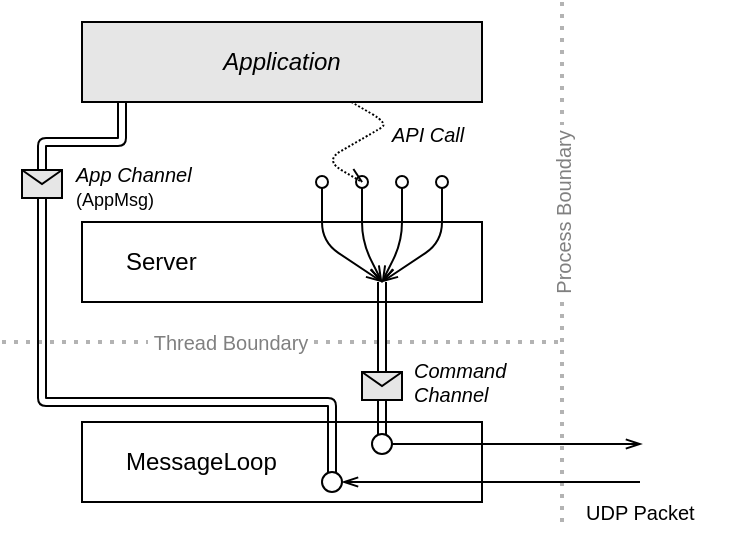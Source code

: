 <mxfile version="16.5.1" type="device" pages="4"><diagram id="irvKFUBijOXSwUZh6Zc5" name="Server Structure"><mxGraphModel dx="1104" dy="1024" grid="1" gridSize="10" guides="1" tooltips="1" connect="1" arrows="1" fold="1" page="1" pageScale="1" pageWidth="827" pageHeight="1169" math="1" shadow="0"><root><mxCell id="0"/><mxCell id="1" parent="0"/><mxCell id="Zm5GABwml3e3WPS2CJO_-26" value="&amp;nbsp;Process Boundary&amp;nbsp;" style="endArrow=none;dashed=1;html=1;dashPattern=1 2;strokeWidth=2;rounded=1;fontSize=10;strokeColor=#B3B3B3;fontColor=#808080;horizontal=0;" edge="1" parent="1"><mxGeometry x="-0.188" width="50" height="50" relative="1" as="geometry"><mxPoint x="320" y="30" as="sourcePoint"/><mxPoint x="320" y="290" as="targetPoint"/><mxPoint as="offset"/></mxGeometry></mxCell><mxCell id="Zm5GABwml3e3WPS2CJO_-21" value="&amp;nbsp;Thread Boundary&amp;nbsp;" style="endArrow=none;dashed=1;html=1;dashPattern=1 2;strokeWidth=2;rounded=1;fontSize=10;strokeColor=#B3B3B3;fontColor=#808080;" edge="1" parent="1"><mxGeometry x="-0.188" width="50" height="50" relative="1" as="geometry"><mxPoint x="40" y="200" as="sourcePoint"/><mxPoint x="320" y="200" as="targetPoint"/><mxPoint as="offset"/></mxGeometry></mxCell><mxCell id="Zm5GABwml3e3WPS2CJO_-27" style="edgeStyle=isometricEdgeStyle;rounded=1;orthogonalLoop=1;jettySize=auto;html=1;fontSize=10;fontColor=#808080;startArrow=none;startFill=0;endArrow=openAsync;endFill=0;strokeColor=#000000;elbow=vertical;dashed=1;dashPattern=1 1;" edge="1" parent="1" source="Zm5GABwml3e3WPS2CJO_-2"><mxGeometry relative="1" as="geometry"><mxPoint x="220" y="120" as="targetPoint"/><Array as="points"><mxPoint x="226" y="95"/></Array></mxGeometry></mxCell><mxCell id="Zm5GABwml3e3WPS2CJO_-2" value="Application" style="rounded=0;whiteSpace=wrap;html=1;fontStyle=2;fillColor=#E6E6E6;" vertex="1" parent="1"><mxGeometry x="80" y="40" width="200" height="40" as="geometry"/></mxCell><mxCell id="Zm5GABwml3e3WPS2CJO_-3" value="" style="rounded=0;whiteSpace=wrap;html=1;fontStyle=0;" vertex="1" parent="1"><mxGeometry x="80" y="140" width="200" height="40" as="geometry"/></mxCell><mxCell id="Zm5GABwml3e3WPS2CJO_-4" value="" style="rounded=0;whiteSpace=wrap;html=1;fontStyle=0;" vertex="1" parent="1"><mxGeometry x="80" y="240" width="200" height="40" as="geometry"/></mxCell><mxCell id="Zm5GABwml3e3WPS2CJO_-8" value="" style="endArrow=openThin;html=1;rounded=1;startArrow=oval;startFill=0;endFill=0;" edge="1" parent="1"><mxGeometry width="50" height="50" relative="1" as="geometry"><mxPoint x="200" y="120" as="sourcePoint"/><mxPoint x="230" y="170" as="targetPoint"/><Array as="points"><mxPoint x="200" y="150"/></Array></mxGeometry></mxCell><mxCell id="Zm5GABwml3e3WPS2CJO_-9" value="Server" style="text;html=1;strokeColor=none;fillColor=none;align=left;verticalAlign=middle;whiteSpace=wrap;rounded=0;" vertex="1" parent="1"><mxGeometry x="100" y="140" width="60" height="40" as="geometry"/></mxCell><mxCell id="Zm5GABwml3e3WPS2CJO_-10" value="" style="endArrow=openThin;html=1;rounded=1;startArrow=oval;startFill=0;endFill=0;" edge="1" parent="1"><mxGeometry width="50" height="50" relative="1" as="geometry"><mxPoint x="220" y="120" as="sourcePoint"/><mxPoint x="230" y="170" as="targetPoint"/><Array as="points"><mxPoint x="220" y="150"/></Array></mxGeometry></mxCell><mxCell id="Zm5GABwml3e3WPS2CJO_-11" value="" style="endArrow=openThin;html=1;rounded=1;startArrow=oval;startFill=0;endFill=0;" edge="1" parent="1"><mxGeometry width="50" height="50" relative="1" as="geometry"><mxPoint x="240" y="120" as="sourcePoint"/><mxPoint x="230" y="170" as="targetPoint"/><Array as="points"><mxPoint x="240" y="150"/></Array></mxGeometry></mxCell><mxCell id="Zm5GABwml3e3WPS2CJO_-12" value="" style="endArrow=openThin;html=1;rounded=1;startArrow=oval;startFill=0;endFill=0;" edge="1" parent="1"><mxGeometry width="50" height="50" relative="1" as="geometry"><mxPoint x="260" y="120" as="sourcePoint"/><mxPoint x="230" y="170" as="targetPoint"/><Array as="points"><mxPoint x="260" y="150"/></Array></mxGeometry></mxCell><mxCell id="Zm5GABwml3e3WPS2CJO_-13" value="MessageLoop" style="text;html=1;strokeColor=none;fillColor=none;align=left;verticalAlign=middle;whiteSpace=wrap;rounded=0;" vertex="1" parent="1"><mxGeometry x="100" y="240" width="90" height="40" as="geometry"/></mxCell><mxCell id="Zm5GABwml3e3WPS2CJO_-14" value="Command&lt;br&gt;Channel" style="text;html=1;strokeColor=none;fillColor=none;align=left;verticalAlign=middle;whiteSpace=wrap;rounded=0;fontSize=10;fontStyle=2" vertex="1" parent="1"><mxGeometry x="244" y="210" width="56" height="20" as="geometry"/></mxCell><mxCell id="Zm5GABwml3e3WPS2CJO_-15" value="" style="endArrow=classic;html=1;rounded=1;fontSize=10;shape=link;entryX=0.75;entryY=0.25;entryDx=0;entryDy=0;entryPerimeter=0;" edge="1" parent="1" target="Zm5GABwml3e3WPS2CJO_-4"><mxGeometry relative="1" as="geometry"><mxPoint x="230" y="170" as="sourcePoint"/><mxPoint x="260" y="200" as="targetPoint"/></mxGeometry></mxCell><mxCell id="Zm5GABwml3e3WPS2CJO_-16" value="" style="shape=message;html=1;outlineConnect=0;fontSize=10;fillColor=#E6E6E6;" vertex="1" parent="Zm5GABwml3e3WPS2CJO_-15"><mxGeometry width="20" height="14" relative="1" as="geometry"><mxPoint x="-10" y="5" as="offset"/></mxGeometry></mxCell><mxCell id="Zm5GABwml3e3WPS2CJO_-18" style="edgeStyle=orthogonalEdgeStyle;rounded=1;orthogonalLoop=1;jettySize=auto;html=1;fontSize=10;startArrow=none;startFill=0;endArrow=openThin;endFill=0;" edge="1" parent="1" source="Zm5GABwml3e3WPS2CJO_-17"><mxGeometry relative="1" as="geometry"><mxPoint x="360" y="251" as="targetPoint"/></mxGeometry></mxCell><mxCell id="Zm5GABwml3e3WPS2CJO_-17" value="" style="ellipse;whiteSpace=wrap;html=1;fontSize=10;" vertex="1" parent="1"><mxGeometry x="225" y="246" width="10" height="10" as="geometry"/></mxCell><mxCell id="Zm5GABwml3e3WPS2CJO_-19" style="rounded=1;orthogonalLoop=1;jettySize=auto;html=1;fontSize=10;startArrow=none;startFill=0;endArrow=openThin;endFill=0;entryX=1;entryY=0.5;entryDx=0;entryDy=0;" edge="1" parent="1" target="Zm5GABwml3e3WPS2CJO_-20"><mxGeometry relative="1" as="geometry"><mxPoint x="300" y="270" as="targetPoint"/><mxPoint x="359" y="270" as="sourcePoint"/></mxGeometry></mxCell><mxCell id="Zm5GABwml3e3WPS2CJO_-20" value="" style="ellipse;whiteSpace=wrap;html=1;fontSize=10;" vertex="1" parent="1"><mxGeometry x="200" y="265" width="10" height="10" as="geometry"/></mxCell><mxCell id="Zm5GABwml3e3WPS2CJO_-23" value="" style="endArrow=classic;html=1;rounded=1;fontSize=10;shape=link;entryX=0.5;entryY=0;entryDx=0;entryDy=0;" edge="1" parent="1" target="Zm5GABwml3e3WPS2CJO_-20"><mxGeometry relative="1" as="geometry"><mxPoint x="100" y="80" as="sourcePoint"/><mxPoint x="240" y="260" as="targetPoint"/><Array as="points"><mxPoint x="100" y="100"/><mxPoint x="60" y="100"/><mxPoint x="60" y="230"/><mxPoint x="205" y="230"/></Array></mxGeometry></mxCell><mxCell id="Zm5GABwml3e3WPS2CJO_-24" value="" style="shape=message;html=1;outlineConnect=0;fontSize=10;fillColor=#E6E6E6;" vertex="1" parent="Zm5GABwml3e3WPS2CJO_-23"><mxGeometry width="20" height="14" relative="1" as="geometry"><mxPoint x="-10" y="-111" as="offset"/></mxGeometry></mxCell><mxCell id="Zm5GABwml3e3WPS2CJO_-25" value="App Channel&lt;br&gt;&lt;span style=&quot;font-style: normal&quot;&gt;&lt;font style=&quot;font-size: 9px&quot;&gt;(AppMsg)&lt;/font&gt;&lt;/span&gt;" style="text;html=1;strokeColor=none;fillColor=none;align=left;verticalAlign=middle;whiteSpace=wrap;rounded=0;fontSize=10;fontStyle=2" vertex="1" parent="1"><mxGeometry x="75" y="113" width="70" height="17" as="geometry"/></mxCell><mxCell id="Zm5GABwml3e3WPS2CJO_-30" value="API Call" style="text;html=1;strokeColor=none;fillColor=none;align=left;verticalAlign=middle;whiteSpace=wrap;rounded=0;fontSize=10;fontStyle=2" vertex="1" parent="1"><mxGeometry x="233" y="87" width="45" height="17" as="geometry"/></mxCell><mxCell id="Zm5GABwml3e3WPS2CJO_-31" value="UDP Packet" style="text;html=1;strokeColor=none;fillColor=none;align=left;verticalAlign=middle;whiteSpace=wrap;rounded=0;fontSize=10;" vertex="1" parent="1"><mxGeometry x="330" y="275" width="80" height="20" as="geometry"/></mxCell></root></mxGraphModel></diagram><diagram id="A7Kt-hapbCmzs1jr4Lsr" name="Reference Implementation"><mxGraphModel dx="1104" dy="1024" grid="1" gridSize="10" guides="1" tooltips="1" connect="1" arrows="1" fold="1" page="1" pageScale="1" pageWidth="827" pageHeight="1169" math="1" shadow="0"><root><mxCell id="V1gEvCcrZwAvlBAdnktJ-0"/><mxCell id="V1gEvCcrZwAvlBAdnktJ-1" parent="V1gEvCcrZwAvlBAdnktJ-0"/><mxCell id="V1gEvCcrZwAvlBAdnktJ-2" value="User" style="shape=umlActor;verticalLabelPosition=bottom;verticalAlign=top;html=1;outlineConnect=0;fontSize=12;" vertex="1" parent="V1gEvCcrZwAvlBAdnktJ-1"><mxGeometry x="50" y="150" width="30" height="60" as="geometry"/></mxCell><mxCell id="V1gEvCcrZwAvlBAdnktJ-5" value="KVS Event Loop" style="rounded=0;whiteSpace=wrap;html=1;fontSize=12;" vertex="1" parent="V1gEvCcrZwAvlBAdnktJ-1"><mxGeometry x="140" y="260" width="140" height="40" as="geometry"/></mxCell><mxCell id="V1gEvCcrZwAvlBAdnktJ-6" value="Input Loop" style="rounded=0;whiteSpace=wrap;html=1;fontFamily=Helvetica;fontSize=12;fontColor=default;strokeColor=default;fillColor=default;" vertex="1" parent="V1gEvCcrZwAvlBAdnktJ-1"><mxGeometry x="140" y="160" width="140" height="40" as="geometry"/></mxCell><mxCell id="V1gEvCcrZwAvlBAdnktJ-7" value="kademlia::Server" style="rounded=0;whiteSpace=wrap;html=1;fontFamily=Helvetica;fontSize=12;fontColor=#333333;strokeColor=#666666;fillColor=#f5f5f5;horizontal=0;" vertex="1" parent="V1gEvCcrZwAvlBAdnktJ-1"><mxGeometry x="330" y="160" width="40" height="140" as="geometry"/></mxCell><mxCell id="V1gEvCcrZwAvlBAdnktJ-8" value="" style="html=1;rounded=1;fontFamily=Helvetica;fontSize=12;fontColor=default;startArrow=none;startFill=0;endArrow=openThin;endFill=0;strokeColor=#666666;strokeWidth=3;" edge="1" parent="V1gEvCcrZwAvlBAdnktJ-1"><mxGeometry width="100" relative="1" as="geometry"><mxPoint x="340" y="280" as="sourcePoint"/><mxPoint x="261" y="281" as="targetPoint"/></mxGeometry></mxCell><mxCell id="V1gEvCcrZwAvlBAdnktJ-10" value="AppMsg" style="text;html=1;strokeColor=none;fillColor=none;align=center;verticalAlign=middle;whiteSpace=wrap;rounded=0;fontFamily=Helvetica;fontSize=10;fontColor=default;fontStyle=2" vertex="1" parent="V1gEvCcrZwAvlBAdnktJ-1"><mxGeometry x="280" y="280" width="50" height="20" as="geometry"/></mxCell><mxCell id="V1gEvCcrZwAvlBAdnktJ-11" value="" style="endArrow=open;html=1;rounded=1;fontFamily=Helvetica;fontSize=10;fontColor=default;strokeColor=#000000;strokeWidth=1;endFill=0;exitX=1;exitY=0.5;exitDx=0;exitDy=0;" edge="1" parent="V1gEvCcrZwAvlBAdnktJ-1" source="V1gEvCcrZwAvlBAdnktJ-6"><mxGeometry width="50" height="50" relative="1" as="geometry"><mxPoint x="390" y="550" as="sourcePoint"/><mxPoint x="330" y="180" as="targetPoint"/></mxGeometry></mxCell><mxCell id="V1gEvCcrZwAvlBAdnktJ-12" value="API Call" style="text;html=1;strokeColor=none;fillColor=none;align=center;verticalAlign=middle;whiteSpace=wrap;rounded=0;fontFamily=Helvetica;fontSize=10;fontColor=default;fontStyle=2" vertex="1" parent="V1gEvCcrZwAvlBAdnktJ-1"><mxGeometry x="280" y="180" width="50" height="20" as="geometry"/></mxCell><mxCell id="V1gEvCcrZwAvlBAdnktJ-13" value="" style="endArrow=classic;html=1;rounded=1;fontFamily=Helvetica;fontSize=10;fontColor=default;strokeColor=#000000;strokeWidth=1;exitX=1;exitY=0.667;exitDx=0;exitDy=0;exitPerimeter=0;" edge="1" parent="V1gEvCcrZwAvlBAdnktJ-1" source="V1gEvCcrZwAvlBAdnktJ-7"><mxGeometry width="50" height="50" relative="1" as="geometry"><mxPoint x="390" y="550" as="sourcePoint"/><mxPoint x="450" y="253" as="targetPoint"/></mxGeometry></mxCell><mxCell id="V1gEvCcrZwAvlBAdnktJ-14" value="" style="endArrow=classic;html=1;rounded=1;fontFamily=Helvetica;fontSize=10;fontColor=default;strokeColor=#000000;strokeWidth=1;entryX=1;entryY=0.75;entryDx=0;entryDy=0;" edge="1" parent="V1gEvCcrZwAvlBAdnktJ-1" target="V1gEvCcrZwAvlBAdnktJ-7"><mxGeometry width="50" height="50" relative="1" as="geometry"><mxPoint x="450" y="265" as="sourcePoint"/><mxPoint x="430" y="250" as="targetPoint"/></mxGeometry></mxCell><mxCell id="V1gEvCcrZwAvlBAdnktJ-15" value="Message&lt;br&gt;(UDP Packet)" style="text;html=1;strokeColor=none;fillColor=none;align=center;verticalAlign=middle;whiteSpace=wrap;rounded=0;fontFamily=Helvetica;fontSize=10;fontColor=default;" vertex="1" parent="V1gEvCcrZwAvlBAdnktJ-1"><mxGeometry x="370" y="220" width="70" height="30" as="geometry"/></mxCell><mxCell id="V1gEvCcrZwAvlBAdnktJ-16" value="" style="html=1;rounded=1;fontFamily=Helvetica;fontSize=12;fontColor=default;startArrow=none;startFill=0;endArrow=openThin;endFill=0;strokeColor=#666666;strokeWidth=3;" edge="1" parent="V1gEvCcrZwAvlBAdnktJ-1"><mxGeometry width="100" relative="1" as="geometry"><mxPoint x="155" y="270" as="sourcePoint"/><mxPoint x="154" y="184" as="targetPoint"/></mxGeometry></mxCell><mxCell id="V1gEvCcrZwAvlBAdnktJ-17" value="" style="html=1;rounded=1;fontFamily=Helvetica;fontSize=12;fontColor=default;startArrow=none;startFill=0;endArrow=openThin;endFill=0;strokeColor=#666666;strokeWidth=3;" edge="1" parent="V1gEvCcrZwAvlBAdnktJ-1"><mxGeometry width="100" relative="1" as="geometry"><mxPoint x="168" y="269" as="sourcePoint"/><mxPoint x="168" y="184" as="targetPoint"/></mxGeometry></mxCell><mxCell id="V1gEvCcrZwAvlBAdnktJ-18" value="get/put callback" style="text;html=1;strokeColor=none;fillColor=none;align=center;verticalAlign=middle;whiteSpace=wrap;rounded=0;fontFamily=Helvetica;fontSize=10;fontColor=default;fontStyle=0;horizontal=0;" vertex="1" parent="V1gEvCcrZwAvlBAdnktJ-1"><mxGeometry x="170" y="205" width="30" height="50" as="geometry"/></mxCell><mxCell id="V1gEvCcrZwAvlBAdnktJ-19" value="" style="endArrow=classic;html=1;rounded=1;fontFamily=Helvetica;fontSize=10;fontColor=default;strokeColor=#000000;strokeWidth=1;entryX=0;entryY=0.5;entryDx=0;entryDy=0;" edge="1" parent="V1gEvCcrZwAvlBAdnktJ-1" target="V1gEvCcrZwAvlBAdnktJ-6"><mxGeometry width="50" height="50" relative="1" as="geometry"><mxPoint x="90" y="180" as="sourcePoint"/><mxPoint x="140" y="187" as="targetPoint"/></mxGeometry></mxCell></root></mxGraphModel></diagram><diagram id="0JFmEO0Vt9A6nxeGdTlz" name="KVS PUT Operation"><mxGraphModel dx="1104" dy="1024" grid="1" gridSize="10" guides="1" tooltips="1" connect="1" arrows="1" fold="1" page="1" pageScale="1" pageWidth="827" pageHeight="1169" math="1" shadow="0"><root><mxCell id="y0XauYyMJgvMQXlnrO8t-0"/><mxCell id="y0XauYyMJgvMQXlnrO8t-1" parent="y0XauYyMJgvMQXlnrO8t-0"/><mxCell id="y0XauYyMJgvMQXlnrO8t-3" value="Input Loop" style="shape=umlLifeline;perimeter=lifelinePerimeter;whiteSpace=wrap;html=1;container=1;collapsible=0;recursiveResize=0;outlineConnect=0;rounded=0;fontFamily=Helvetica;fontSize=12;fontColor=default;strokeColor=default;fillColor=default;" vertex="1" parent="y0XauYyMJgvMQXlnrO8t-1"><mxGeometry x="140" y="20" width="100" height="300" as="geometry"/></mxCell><mxCell id="y0XauYyMJgvMQXlnrO8t-13" value="" style="html=1;points=[];perimeter=orthogonalPerimeter;rounded=0;fontFamily=Helvetica;fontSize=12;fontColor=default;strokeColor=default;fillColor=default;" vertex="1" parent="y0XauYyMJgvMQXlnrO8t-3"><mxGeometry x="45" y="60" width="10" height="220" as="geometry"/></mxCell><mxCell id="y0XauYyMJgvMQXlnrO8t-4" value="kademlia::Server" style="shape=umlLifeline;perimeter=lifelinePerimeter;whiteSpace=wrap;html=1;container=1;collapsible=0;recursiveResize=0;outlineConnect=0;rounded=0;fontFamily=Helvetica;fontSize=12;fontColor=default;strokeColor=default;fillColor=default;" vertex="1" parent="y0XauYyMJgvMQXlnrO8t-1"><mxGeometry x="400" y="20" width="100" height="300" as="geometry"/></mxCell><mxCell id="y0XauYyMJgvMQXlnrO8t-23" value="" style="html=1;points=[];perimeter=orthogonalPerimeter;rounded=0;fontFamily=Helvetica;fontSize=12;fontColor=default;strokeColor=default;fillColor=default;" vertex="1" parent="y0XauYyMJgvMQXlnrO8t-4"><mxGeometry x="45" y="80" width="10" height="50" as="geometry"/></mxCell><mxCell id="y0XauYyMJgvMQXlnrO8t-5" value="Message Loop" style="shape=umlLifeline;perimeter=lifelinePerimeter;whiteSpace=wrap;html=1;container=1;collapsible=0;recursiveResize=0;outlineConnect=0;rounded=0;fontFamily=Helvetica;fontSize=12;fontColor=default;strokeColor=default;fillColor=default;" vertex="1" parent="y0XauYyMJgvMQXlnrO8t-1"><mxGeometry x="270" y="20" width="100" height="300" as="geometry"/></mxCell><mxCell id="y0XauYyMJgvMQXlnrO8t-6" value="app_call(PUT_REQ)" style="html=1;verticalAlign=bottom;endArrow=block;rounded=1;fontFamily=Helvetica;fontSize=12;fontColor=default;strokeColor=#000000;strokeWidth=1;" edge="1" parent="y0XauYyMJgvMQXlnrO8t-1" source="y0XauYyMJgvMQXlnrO8t-13"><mxGeometry x="-0.519" width="80" relative="1" as="geometry"><mxPoint x="200" y="110" as="sourcePoint"/><mxPoint x="440" y="110" as="targetPoint"/><Array as="points"><mxPoint x="210" y="110"/></Array><mxPoint as="offset"/></mxGeometry></mxCell><mxCell id="y0XauYyMJgvMQXlnrO8t-7" value="put name value" style="html=1;verticalAlign=bottom;endArrow=block;rounded=1;fontFamily=Lucida Console;fontSize=12;fontColor=default;strokeColor=#000000;strokeWidth=1;" edge="1" parent="y0XauYyMJgvMQXlnrO8t-1"><mxGeometry width="80" relative="1" as="geometry"><mxPoint x="40" y="90" as="sourcePoint"/><mxPoint x="180" y="90" as="targetPoint"/></mxGeometry></mxCell><mxCell id="y0XauYyMJgvMQXlnrO8t-9" value="" style="shape=umlLifeline;participant=umlActor;perimeter=lifelinePerimeter;whiteSpace=wrap;html=1;container=1;collapsible=0;recursiveResize=0;verticalAlign=top;spacingTop=36;outlineConnect=0;rounded=0;fontFamily=Helvetica;fontSize=12;fontColor=default;strokeColor=default;fillColor=default;" vertex="1" parent="y0XauYyMJgvMQXlnrO8t-1"><mxGeometry x="30" y="20" width="20" height="300" as="geometry"/></mxCell><mxCell id="y0XauYyMJgvMQXlnrO8t-14" value="kademlia::Server" style="shape=umlLifeline;perimeter=lifelinePerimeter;whiteSpace=wrap;html=1;container=1;collapsible=0;recursiveResize=0;outlineConnect=0;rounded=0;fontFamily=Helvetica;fontSize=12;fontColor=#333333;strokeColor=#666666;fillColor=#f5f5f5;" vertex="1" parent="y0XauYyMJgvMQXlnrO8t-1"><mxGeometry x="590" y="20" width="100" height="280" as="geometry"/></mxCell><mxCell id="y0XauYyMJgvMQXlnrO8t-31" value="" style="html=1;points=[];perimeter=orthogonalPerimeter;rounded=0;fontFamily=Helvetica;fontSize=12;fontColor=default;strokeColor=default;fillColor=default;" vertex="1" parent="y0XauYyMJgvMQXlnrO8t-14"><mxGeometry x="45" y="90" width="10" height="60" as="geometry"/></mxCell><mxCell id="y0XauYyMJgvMQXlnrO8t-26" value="" style="html=1;verticalAlign=bottom;endArrow=open;dashed=1;endSize=8;rounded=1;fontFamily=Courier New;fontSize=12;fontColor=default;strokeColor=#000000;strokeWidth=1;" edge="1" parent="y0XauYyMJgvMQXlnrO8t-14"><mxGeometry relative="1" as="geometry"><mxPoint x="-405" y="265" as="sourcePoint"/><mxPoint x="-550.5" y="265" as="targetPoint"/></mxGeometry></mxCell><mxCell id="y0XauYyMJgvMQXlnrO8t-24" value="" style="html=1;points=[];perimeter=orthogonalPerimeter;rounded=0;fontFamily=Helvetica;fontSize=12;fontColor=default;strokeColor=default;fillColor=default;" vertex="1" parent="y0XauYyMJgvMQXlnrO8t-14"><mxGeometry x="-145" y="185" width="10" height="50" as="geometry"/></mxCell><mxCell id="y0XauYyMJgvMQXlnrO8t-12" value="dispatch" style="html=1;verticalAlign=bottom;endArrow=block;rounded=1;fontFamily=Helvetica;fontSize=12;fontColor=default;strokeColor=#000000;strokeWidth=1;" edge="1" parent="y0XauYyMJgvMQXlnrO8t-14"><mxGeometry width="80" relative="1" as="geometry"><mxPoint x="-270.5" y="246" as="sourcePoint"/><mxPoint x="-390" y="246" as="targetPoint"/></mxGeometry></mxCell><mxCell id="y0XauYyMJgvMQXlnrO8t-25" value="" style="html=1;points=[];perimeter=orthogonalPerimeter;rounded=0;fontFamily=Helvetica;fontSize=12;fontColor=default;strokeColor=default;fillColor=default;" vertex="1" parent="y0XauYyMJgvMQXlnrO8t-14"><mxGeometry x="-275" y="215" width="10" height="40" as="geometry"/></mxCell><mxCell id="y0XauYyMJgvMQXlnrO8t-32" value="" style="html=1;points=[];perimeter=orthogonalPerimeter;rounded=0;fontFamily=Helvetica;fontSize=12;fontColor=default;strokeColor=default;fillColor=default;" vertex="1" parent="y0XauYyMJgvMQXlnrO8t-14"><mxGeometry x="45" y="170" width="10" height="60" as="geometry"/></mxCell><mxCell id="y0XauYyMJgvMQXlnrO8t-11" value="dispatch" style="html=1;verticalAlign=bottom;endArrow=block;rounded=1;fontFamily=Helvetica;fontSize=12;fontColor=default;strokeColor=#000000;strokeWidth=1;exitX=-0.05;exitY=0.86;exitDx=0;exitDy=0;exitPerimeter=0;" edge="1" parent="y0XauYyMJgvMQXlnrO8t-14" source="y0XauYyMJgvMQXlnrO8t-24"><mxGeometry width="80" relative="1" as="geometry"><mxPoint x="-140.5" y="229" as="sourcePoint"/><mxPoint x="-260" y="229" as="targetPoint"/></mxGeometry></mxCell><mxCell id="y0XauYyMJgvMQXlnrO8t-18" value="&lt;font face=&quot;Courier New&quot;&gt;PUT_RES:APP_MESSAGE&lt;/font&gt;" style="html=1;verticalAlign=bottom;endArrow=block;rounded=1;fontFamily=Helvetica;fontSize=12;fontColor=default;strokeColor=#000000;strokeWidth=1;" edge="1" parent="y0XauYyMJgvMQXlnrO8t-14"><mxGeometry width="80" relative="1" as="geometry"><mxPoint x="40" y="194" as="sourcePoint"/><mxPoint x="-130" y="194" as="targetPoint"/><Array as="points"/></mxGeometry></mxCell><mxCell id="y0XauYyMJgvMQXlnrO8t-20" value="OK:APP_RESPONSE" style="html=1;verticalAlign=bottom;endArrow=open;dashed=1;endSize=8;rounded=1;fontFamily=Courier New;fontSize=12;fontColor=default;strokeColor=#000000;strokeWidth=1;" edge="1" parent="y0XauYyMJgvMQXlnrO8t-14"><mxGeometry relative="1" as="geometry"><mxPoint x="-130" y="215" as="sourcePoint"/><mxPoint x="40" y="215" as="targetPoint"/></mxGeometry></mxCell><mxCell id="y0XauYyMJgvMQXlnrO8t-16" value="&lt;font face=&quot;Courier New&quot;&gt;PUT_REQ:APP_MESSAGE&lt;/font&gt;" style="html=1;verticalAlign=bottom;endArrow=block;rounded=1;fontFamily=Helvetica;fontSize=12;fontColor=default;strokeColor=#000000;strokeWidth=1;" edge="1" parent="y0XauYyMJgvMQXlnrO8t-1"><mxGeometry width="80" relative="1" as="geometry"><mxPoint x="460" y="122" as="sourcePoint"/><mxPoint x="630" y="122" as="targetPoint"/><Array as="points"><mxPoint x="620" y="122"/></Array></mxGeometry></mxCell><mxCell id="y0XauYyMJgvMQXlnrO8t-17" value="OK:APP_RESPONSE" style="html=1;verticalAlign=bottom;endArrow=open;dashed=1;endSize=8;rounded=1;fontFamily=Courier New;fontSize=12;fontColor=default;strokeColor=#000000;strokeWidth=1;" edge="1" parent="y0XauYyMJgvMQXlnrO8t-1"><mxGeometry relative="1" as="geometry"><mxPoint x="640" y="140" as="sourcePoint"/><mxPoint x="460" y="140" as="targetPoint"/></mxGeometry></mxCell><mxCell id="y0XauYyMJgvMQXlnrO8t-21" value="&amp;nbsp;write&amp;nbsp;" style="rounded=1;orthogonalLoop=1;jettySize=auto;html=1;fontFamily=Helvetica;fontSize=10;fontColor=default;startArrow=open;startFill=0;endArrow=none;endFill=0;strokeColor=#000000;strokeWidth=1;" edge="1" parent="y0XauYyMJgvMQXlnrO8t-1" source="y0XauYyMJgvMQXlnrO8t-19" target="y0XauYyMJgvMQXlnrO8t-27"><mxGeometry relative="1" as="geometry"><mxPoint x="780" y="175" as="targetPoint"/></mxGeometry></mxCell><mxCell id="y0XauYyMJgvMQXlnrO8t-19" value="&lt;font face=&quot;Helvetica&quot; style=&quot;font-size: 10px;&quot;&gt;KVS&lt;/font&gt;" style="shape=datastore;whiteSpace=wrap;html=1;rounded=0;fontFamily=Courier New;fontSize=10;fontColor=#333333;strokeColor=#666666;fillColor=#f5f5f5;" vertex="1" parent="y0XauYyMJgvMQXlnrO8t-1"><mxGeometry x="850.5" y="160" width="30" height="30" as="geometry"/></mxCell><mxCell id="y0XauYyMJgvMQXlnrO8t-27" value="Message Loop" style="shape=umlLifeline;perimeter=lifelinePerimeter;whiteSpace=wrap;html=1;container=1;collapsible=0;recursiveResize=0;outlineConnect=0;rounded=0;fontFamily=Helvetica;fontSize=12;fontColor=#333333;strokeColor=#666666;fillColor=#f5f5f5;" vertex="1" parent="y0XauYyMJgvMQXlnrO8t-1"><mxGeometry x="730" y="20" width="100" height="280" as="geometry"/></mxCell><mxCell id="y0XauYyMJgvMQXlnrO8t-29" value="" style="html=1;points=[];perimeter=orthogonalPerimeter;rounded=0;fontFamily=Helvetica;fontSize=12;fontColor=default;strokeColor=default;fillColor=default;" vertex="1" parent="y0XauYyMJgvMQXlnrO8t-27"><mxGeometry x="45" y="130" width="10" height="60" as="geometry"/></mxCell><mxCell id="y0XauYyMJgvMQXlnrO8t-30" value="dispatch" style="html=1;verticalAlign=bottom;endArrow=block;rounded=1;fontFamily=Helvetica;fontSize=12;fontColor=default;strokeColor=#000000;strokeWidth=1;exitX=0.95;exitY=0.8;exitDx=0;exitDy=0;exitPerimeter=0;" edge="1" parent="y0XauYyMJgvMQXlnrO8t-1" source="y0XauYyMJgvMQXlnrO8t-31"><mxGeometry width="80" relative="1" as="geometry"><mxPoint x="660" y="160" as="sourcePoint"/><mxPoint x="770" y="158" as="targetPoint"/></mxGeometry></mxCell><mxCell id="y0XauYyMJgvMQXlnrO8t-28" value="app_call(PUT_RES)" style="html=1;verticalAlign=bottom;endArrow=block;rounded=1;fontFamily=Helvetica;fontSize=12;fontColor=default;strokeColor=#000000;strokeWidth=1;exitX=-0.05;exitY=0.814;exitDx=0;exitDy=0;exitPerimeter=0;entryX=1.2;entryY=0.161;entryDx=0;entryDy=0;entryPerimeter=0;" edge="1" parent="y0XauYyMJgvMQXlnrO8t-1" source="y0XauYyMJgvMQXlnrO8t-29" target="y0XauYyMJgvMQXlnrO8t-32"><mxGeometry width="80" relative="1" as="geometry"><mxPoint x="770" y="200" as="sourcePoint"/><mxPoint x="640" y="190" as="targetPoint"/></mxGeometry></mxCell></root></mxGraphModel></diagram><diagram id="s9iDghapzUKk4C675aZ8" name="KVS GET Operation"><mxGraphModel dx="1104" dy="1024" grid="1" gridSize="10" guides="1" tooltips="1" connect="1" arrows="1" fold="1" page="1" pageScale="1" pageWidth="827" pageHeight="1169" math="1" shadow="0"><root><mxCell id="CJgZ5F6mc8wOCe4z4Gkg-0"/><mxCell id="CJgZ5F6mc8wOCe4z4Gkg-1" parent="CJgZ5F6mc8wOCe4z4Gkg-0"/><mxCell id="CJgZ5F6mc8wOCe4z4Gkg-2" value="Input Loop" style="shape=umlLifeline;perimeter=lifelinePerimeter;whiteSpace=wrap;html=1;container=1;collapsible=0;recursiveResize=0;outlineConnect=0;rounded=0;fontFamily=Helvetica;fontSize=12;fontColor=default;strokeColor=default;fillColor=default;" vertex="1" parent="CJgZ5F6mc8wOCe4z4Gkg-1"><mxGeometry x="140" y="20" width="100" height="300" as="geometry"/></mxCell><mxCell id="CJgZ5F6mc8wOCe4z4Gkg-3" value="" style="html=1;points=[];perimeter=orthogonalPerimeter;rounded=0;fontFamily=Helvetica;fontSize=12;fontColor=default;strokeColor=default;fillColor=default;" vertex="1" parent="CJgZ5F6mc8wOCe4z4Gkg-2"><mxGeometry x="45" y="60" width="10" height="220" as="geometry"/></mxCell><mxCell id="CJgZ5F6mc8wOCe4z4Gkg-4" value="kademlia::Server" style="shape=umlLifeline;perimeter=lifelinePerimeter;whiteSpace=wrap;html=1;container=1;collapsible=0;recursiveResize=0;outlineConnect=0;rounded=0;fontFamily=Helvetica;fontSize=12;fontColor=default;strokeColor=default;fillColor=default;" vertex="1" parent="CJgZ5F6mc8wOCe4z4Gkg-1"><mxGeometry x="400" y="20" width="100" height="300" as="geometry"/></mxCell><mxCell id="CJgZ5F6mc8wOCe4z4Gkg-5" value="" style="html=1;points=[];perimeter=orthogonalPerimeter;rounded=0;fontFamily=Helvetica;fontSize=12;fontColor=default;strokeColor=default;fillColor=default;" vertex="1" parent="CJgZ5F6mc8wOCe4z4Gkg-4"><mxGeometry x="45" y="80" width="10" height="50" as="geometry"/></mxCell><mxCell id="CJgZ5F6mc8wOCe4z4Gkg-6" value="Message Loop" style="shape=umlLifeline;perimeter=lifelinePerimeter;whiteSpace=wrap;html=1;container=1;collapsible=0;recursiveResize=0;outlineConnect=0;rounded=0;fontFamily=Helvetica;fontSize=12;fontColor=default;strokeColor=default;fillColor=default;" vertex="1" parent="CJgZ5F6mc8wOCe4z4Gkg-1"><mxGeometry x="270" y="20" width="100" height="300" as="geometry"/></mxCell><mxCell id="CJgZ5F6mc8wOCe4z4Gkg-7" value="app_call(GET_REQ)" style="html=1;verticalAlign=bottom;endArrow=block;rounded=1;fontFamily=Helvetica;fontSize=12;fontColor=default;strokeColor=#000000;strokeWidth=1;" edge="1" parent="CJgZ5F6mc8wOCe4z4Gkg-1" source="CJgZ5F6mc8wOCe4z4Gkg-3"><mxGeometry x="-0.519" width="80" relative="1" as="geometry"><mxPoint x="200" y="110" as="sourcePoint"/><mxPoint x="440" y="110" as="targetPoint"/><Array as="points"><mxPoint x="210" y="110"/></Array><mxPoint as="offset"/></mxGeometry></mxCell><mxCell id="CJgZ5F6mc8wOCe4z4Gkg-8" value="get name" style="html=1;verticalAlign=bottom;endArrow=block;rounded=1;fontFamily=Lucida Console;fontSize=12;fontColor=default;strokeColor=#000000;strokeWidth=1;" edge="1" parent="CJgZ5F6mc8wOCe4z4Gkg-1"><mxGeometry width="80" relative="1" as="geometry"><mxPoint x="40" y="90" as="sourcePoint"/><mxPoint x="180" y="90" as="targetPoint"/></mxGeometry></mxCell><mxCell id="CJgZ5F6mc8wOCe4z4Gkg-9" value="" style="shape=umlLifeline;participant=umlActor;perimeter=lifelinePerimeter;whiteSpace=wrap;html=1;container=1;collapsible=0;recursiveResize=0;verticalAlign=top;spacingTop=36;outlineConnect=0;rounded=0;fontFamily=Helvetica;fontSize=12;fontColor=default;strokeColor=default;fillColor=default;" vertex="1" parent="CJgZ5F6mc8wOCe4z4Gkg-1"><mxGeometry x="30" y="20" width="20" height="300" as="geometry"/></mxCell><mxCell id="CJgZ5F6mc8wOCe4z4Gkg-10" value="kademlia::Server" style="shape=umlLifeline;perimeter=lifelinePerimeter;whiteSpace=wrap;html=1;container=1;collapsible=0;recursiveResize=0;outlineConnect=0;rounded=0;fontFamily=Helvetica;fontSize=12;fontColor=#333333;strokeColor=#666666;fillColor=#f5f5f5;" vertex="1" parent="CJgZ5F6mc8wOCe4z4Gkg-1"><mxGeometry x="590" y="20" width="100" height="280" as="geometry"/></mxCell><mxCell id="CJgZ5F6mc8wOCe4z4Gkg-11" value="" style="html=1;points=[];perimeter=orthogonalPerimeter;rounded=0;fontFamily=Helvetica;fontSize=12;fontColor=default;strokeColor=default;fillColor=default;" vertex="1" parent="CJgZ5F6mc8wOCe4z4Gkg-10"><mxGeometry x="45" y="90" width="10" height="60" as="geometry"/></mxCell><mxCell id="CJgZ5F6mc8wOCe4z4Gkg-12" value="" style="html=1;verticalAlign=bottom;endArrow=open;dashed=1;endSize=8;rounded=1;fontFamily=Courier New;fontSize=12;fontColor=default;strokeColor=#000000;strokeWidth=1;" edge="1" parent="CJgZ5F6mc8wOCe4z4Gkg-10"><mxGeometry relative="1" as="geometry"><mxPoint x="-405" y="265" as="sourcePoint"/><mxPoint x="-550.5" y="265" as="targetPoint"/></mxGeometry></mxCell><mxCell id="CJgZ5F6mc8wOCe4z4Gkg-13" value="" style="html=1;points=[];perimeter=orthogonalPerimeter;rounded=0;fontFamily=Helvetica;fontSize=12;fontColor=default;strokeColor=default;fillColor=default;" vertex="1" parent="CJgZ5F6mc8wOCe4z4Gkg-10"><mxGeometry x="-145" y="185" width="10" height="50" as="geometry"/></mxCell><mxCell id="CJgZ5F6mc8wOCe4z4Gkg-14" value="dispatch" style="html=1;verticalAlign=bottom;endArrow=block;rounded=1;fontFamily=Helvetica;fontSize=12;fontColor=default;strokeColor=#000000;strokeWidth=1;" edge="1" parent="CJgZ5F6mc8wOCe4z4Gkg-10"><mxGeometry width="80" relative="1" as="geometry"><mxPoint x="-270.5" y="246" as="sourcePoint"/><mxPoint x="-390" y="246" as="targetPoint"/></mxGeometry></mxCell><mxCell id="CJgZ5F6mc8wOCe4z4Gkg-15" value="" style="html=1;points=[];perimeter=orthogonalPerimeter;rounded=0;fontFamily=Helvetica;fontSize=12;fontColor=default;strokeColor=default;fillColor=default;" vertex="1" parent="CJgZ5F6mc8wOCe4z4Gkg-10"><mxGeometry x="-275" y="215" width="10" height="40" as="geometry"/></mxCell><mxCell id="CJgZ5F6mc8wOCe4z4Gkg-16" value="" style="html=1;points=[];perimeter=orthogonalPerimeter;rounded=0;fontFamily=Helvetica;fontSize=12;fontColor=default;strokeColor=default;fillColor=default;" vertex="1" parent="CJgZ5F6mc8wOCe4z4Gkg-10"><mxGeometry x="45" y="170" width="10" height="60" as="geometry"/></mxCell><mxCell id="CJgZ5F6mc8wOCe4z4Gkg-17" value="dispatch" style="html=1;verticalAlign=bottom;endArrow=block;rounded=1;fontFamily=Helvetica;fontSize=12;fontColor=default;strokeColor=#000000;strokeWidth=1;exitX=-0.05;exitY=0.86;exitDx=0;exitDy=0;exitPerimeter=0;" edge="1" parent="CJgZ5F6mc8wOCe4z4Gkg-10" source="CJgZ5F6mc8wOCe4z4Gkg-13"><mxGeometry width="80" relative="1" as="geometry"><mxPoint x="-140.5" y="229" as="sourcePoint"/><mxPoint x="-260" y="229" as="targetPoint"/></mxGeometry></mxCell><mxCell id="CJgZ5F6mc8wOCe4z4Gkg-18" value="&lt;font face=&quot;Courier New&quot;&gt;GET_RES:APP_MESSAGE&lt;/font&gt;" style="html=1;verticalAlign=bottom;endArrow=block;rounded=1;fontFamily=Helvetica;fontSize=12;fontColor=default;strokeColor=#000000;strokeWidth=1;" edge="1" parent="CJgZ5F6mc8wOCe4z4Gkg-10"><mxGeometry width="80" relative="1" as="geometry"><mxPoint x="40" y="194" as="sourcePoint"/><mxPoint x="-130" y="194" as="targetPoint"/><Array as="points"/></mxGeometry></mxCell><mxCell id="CJgZ5F6mc8wOCe4z4Gkg-19" value="OK:APP_RESPONSE" style="html=1;verticalAlign=bottom;endArrow=open;dashed=1;endSize=8;rounded=1;fontFamily=Courier New;fontSize=12;fontColor=default;strokeColor=#000000;strokeWidth=1;" edge="1" parent="CJgZ5F6mc8wOCe4z4Gkg-10"><mxGeometry relative="1" as="geometry"><mxPoint x="-130" y="215" as="sourcePoint"/><mxPoint x="40" y="215" as="targetPoint"/></mxGeometry></mxCell><mxCell id="CJgZ5F6mc8wOCe4z4Gkg-20" value="&lt;font face=&quot;Courier New&quot;&gt;GET_REQ:APP_MESSAGE&lt;/font&gt;" style="html=1;verticalAlign=bottom;endArrow=block;rounded=1;fontFamily=Helvetica;fontSize=12;fontColor=default;strokeColor=#000000;strokeWidth=1;" edge="1" parent="CJgZ5F6mc8wOCe4z4Gkg-1"><mxGeometry width="80" relative="1" as="geometry"><mxPoint x="460" y="122" as="sourcePoint"/><mxPoint x="630" y="122" as="targetPoint"/><Array as="points"><mxPoint x="620" y="122"/></Array></mxGeometry></mxCell><mxCell id="CJgZ5F6mc8wOCe4z4Gkg-21" value="OK:APP_RESPONSE" style="html=1;verticalAlign=bottom;endArrow=open;dashed=1;endSize=8;rounded=1;fontFamily=Courier New;fontSize=12;fontColor=default;strokeColor=#000000;strokeWidth=1;" edge="1" parent="CJgZ5F6mc8wOCe4z4Gkg-1"><mxGeometry relative="1" as="geometry"><mxPoint x="640" y="140" as="sourcePoint"/><mxPoint x="460" y="140" as="targetPoint"/></mxGeometry></mxCell><mxCell id="CJgZ5F6mc8wOCe4z4Gkg-22" value="&amp;nbsp;read&amp;nbsp;" style="rounded=1;orthogonalLoop=1;jettySize=auto;html=1;fontFamily=Helvetica;fontSize=10;fontColor=default;startArrow=none;startFill=0;endArrow=open;endFill=0;strokeColor=#000000;strokeWidth=1;entryX=1.2;entryY=0.411;entryDx=0;entryDy=0;entryPerimeter=0;" edge="1" parent="CJgZ5F6mc8wOCe4z4Gkg-1" source="CJgZ5F6mc8wOCe4z4Gkg-23" target="CJgZ5F6mc8wOCe4z4Gkg-25"><mxGeometry relative="1" as="geometry"><mxPoint x="780" y="175" as="targetPoint"/></mxGeometry></mxCell><mxCell id="CJgZ5F6mc8wOCe4z4Gkg-23" value="&lt;font face=&quot;Helvetica&quot; style=&quot;font-size: 10px;&quot;&gt;KVS&lt;/font&gt;" style="shape=datastore;whiteSpace=wrap;html=1;rounded=0;fontFamily=Courier New;fontSize=10;fontColor=#333333;strokeColor=#666666;fillColor=#f5f5f5;" vertex="1" parent="CJgZ5F6mc8wOCe4z4Gkg-1"><mxGeometry x="850.5" y="160" width="30" height="30" as="geometry"/></mxCell><mxCell id="CJgZ5F6mc8wOCe4z4Gkg-24" value="Message Loop" style="shape=umlLifeline;perimeter=lifelinePerimeter;whiteSpace=wrap;html=1;container=1;collapsible=0;recursiveResize=0;outlineConnect=0;rounded=0;fontFamily=Helvetica;fontSize=12;fontColor=#333333;strokeColor=#666666;fillColor=#f5f5f5;" vertex="1" parent="CJgZ5F6mc8wOCe4z4Gkg-1"><mxGeometry x="730" y="20" width="100" height="280" as="geometry"/></mxCell><mxCell id="CJgZ5F6mc8wOCe4z4Gkg-25" value="" style="html=1;points=[];perimeter=orthogonalPerimeter;rounded=0;fontFamily=Helvetica;fontSize=12;fontColor=default;strokeColor=default;fillColor=default;" vertex="1" parent="CJgZ5F6mc8wOCe4z4Gkg-24"><mxGeometry x="45" y="130" width="10" height="60" as="geometry"/></mxCell><mxCell id="CJgZ5F6mc8wOCe4z4Gkg-26" value="dispatch" style="html=1;verticalAlign=bottom;endArrow=block;rounded=1;fontFamily=Helvetica;fontSize=12;fontColor=default;strokeColor=#000000;strokeWidth=1;exitX=0.95;exitY=0.8;exitDx=0;exitDy=0;exitPerimeter=0;" edge="1" parent="CJgZ5F6mc8wOCe4z4Gkg-1" source="CJgZ5F6mc8wOCe4z4Gkg-11"><mxGeometry width="80" relative="1" as="geometry"><mxPoint x="660" y="160" as="sourcePoint"/><mxPoint x="770" y="158" as="targetPoint"/></mxGeometry></mxCell><mxCell id="CJgZ5F6mc8wOCe4z4Gkg-27" value="app_call(GET_RES)" style="html=1;verticalAlign=bottom;endArrow=block;rounded=1;fontFamily=Helvetica;fontSize=12;fontColor=default;strokeColor=#000000;strokeWidth=1;exitX=-0.05;exitY=0.814;exitDx=0;exitDy=0;exitPerimeter=0;entryX=1.2;entryY=0.161;entryDx=0;entryDy=0;entryPerimeter=0;" edge="1" parent="CJgZ5F6mc8wOCe4z4Gkg-1" source="CJgZ5F6mc8wOCe4z4Gkg-25" target="CJgZ5F6mc8wOCe4z4Gkg-16"><mxGeometry width="80" relative="1" as="geometry"><mxPoint x="770" y="200" as="sourcePoint"/><mxPoint x="640" y="190" as="targetPoint"/></mxGeometry></mxCell></root></mxGraphModel></diagram></mxfile>